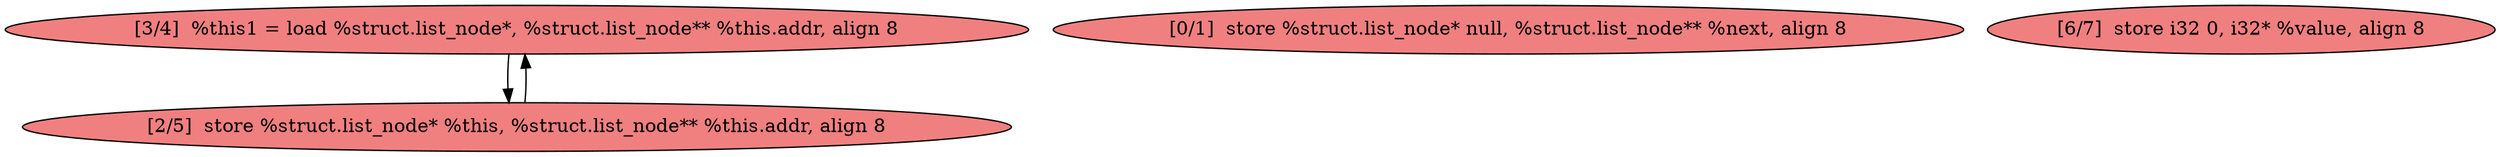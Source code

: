 
digraph G {


node121 [fillcolor=lightcoral,label="[3/4]  %this1 = load %struct.list_node*, %struct.list_node** %this.addr, align 8",shape=ellipse,style=filled ]
node118 [fillcolor=lightcoral,label="[0/1]  store %struct.list_node* null, %struct.list_node** %next, align 8",shape=ellipse,style=filled ]
node120 [fillcolor=lightcoral,label="[6/7]  store i32 0, i32* %value, align 8",shape=ellipse,style=filled ]
node119 [fillcolor=lightcoral,label="[2/5]  store %struct.list_node* %this, %struct.list_node** %this.addr, align 8",shape=ellipse,style=filled ]

node119->node121 [ ]
node121->node119 [ ]


}
